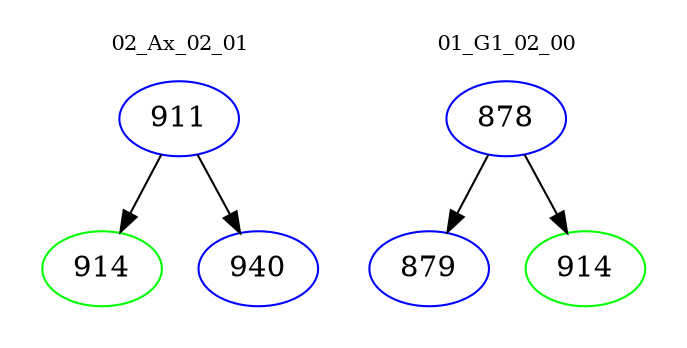digraph{
subgraph cluster_0 {
color = white
label = "02_Ax_02_01";
fontsize=10;
T0_911 [label="911", color="blue"]
T0_911 -> T0_914 [color="black"]
T0_914 [label="914", color="green"]
T0_911 -> T0_940 [color="black"]
T0_940 [label="940", color="blue"]
}
subgraph cluster_1 {
color = white
label = "01_G1_02_00";
fontsize=10;
T1_878 [label="878", color="blue"]
T1_878 -> T1_879 [color="black"]
T1_879 [label="879", color="blue"]
T1_878 -> T1_914 [color="black"]
T1_914 [label="914", color="green"]
}
}
